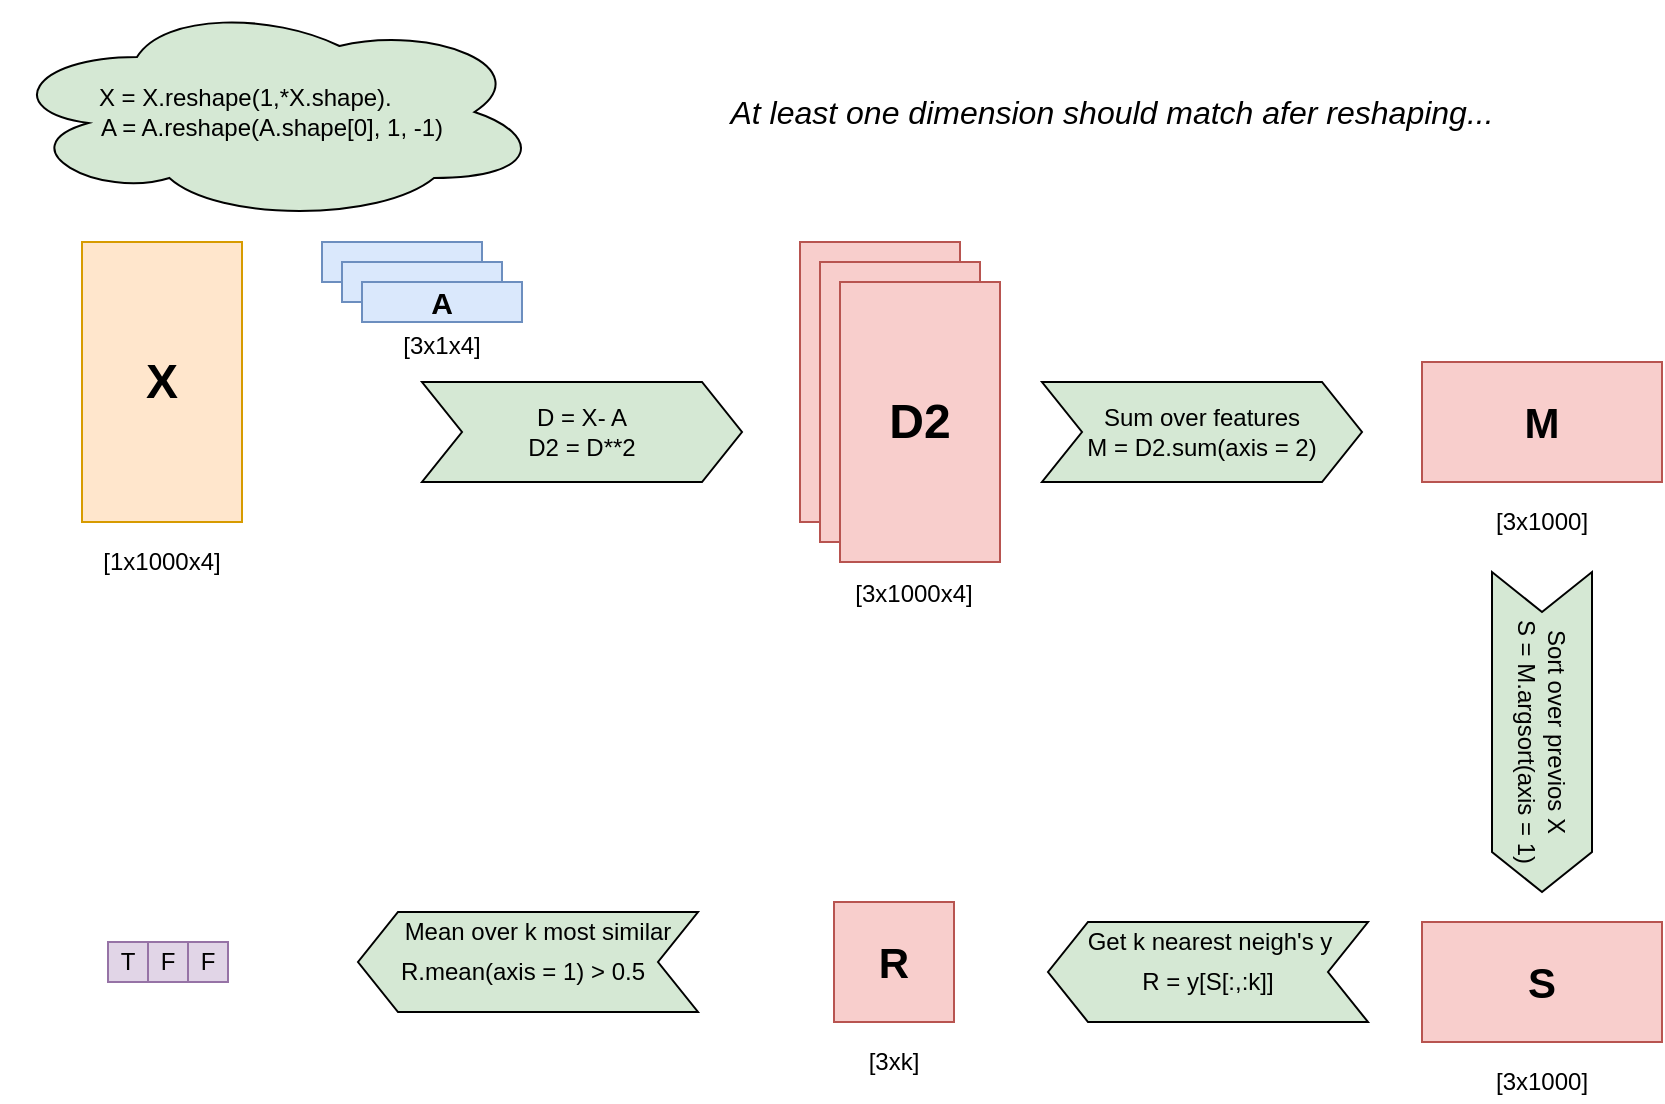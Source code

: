 <mxfile version="12.6.5" type="device"><diagram id="TDpR3wMtf8iuli8ON8hn" name="Page-1"><mxGraphModel dx="1426" dy="905" grid="1" gridSize="10" guides="1" tooltips="1" connect="1" arrows="1" fold="1" page="1" pageScale="1" pageWidth="850" pageHeight="1100" math="0" shadow="0"><root><mxCell id="0"/><mxCell id="1" parent="0"/><mxCell id="9KUHfy7Q2fw6GV8higMw-1" value="&lt;font style=&quot;font-size: 24px&quot;&gt;&lt;b&gt;X&lt;/b&gt;&lt;/font&gt;" style="rounded=0;whiteSpace=wrap;html=1;fillColor=#ffe6cc;strokeColor=#d79b00;" vertex="1" parent="1"><mxGeometry x="40" y="120" width="80" height="140" as="geometry"/></mxCell><mxCell id="9KUHfy7Q2fw6GV8higMw-2" value="" style="rounded=0;whiteSpace=wrap;html=1;fillColor=#dae8fc;strokeColor=#6c8ebf;" vertex="1" parent="1"><mxGeometry x="160" y="120" width="80" height="20" as="geometry"/></mxCell><mxCell id="9KUHfy7Q2fw6GV8higMw-7" value="[1x1000x4]" style="text;html=1;strokeColor=none;fillColor=none;align=center;verticalAlign=middle;whiteSpace=wrap;rounded=0;" vertex="1" parent="1"><mxGeometry x="60" y="270" width="40" height="20" as="geometry"/></mxCell><mxCell id="9KUHfy7Q2fw6GV8higMw-9" value="[3x1x4]" style="text;html=1;strokeColor=none;fillColor=none;align=center;verticalAlign=middle;whiteSpace=wrap;rounded=0;" vertex="1" parent="1"><mxGeometry x="200" y="162" width="40" height="20" as="geometry"/></mxCell><mxCell id="9KUHfy7Q2fw6GV8higMw-14" value="&lt;font style=&quot;font-size: 24px&quot;&gt;&lt;b&gt;D2&lt;/b&gt;&lt;/font&gt;" style="rounded=0;whiteSpace=wrap;html=1;fillColor=#f8cecc;strokeColor=#b85450;" vertex="1" parent="1"><mxGeometry x="399" y="120" width="80" height="140" as="geometry"/></mxCell><mxCell id="9KUHfy7Q2fw6GV8higMw-15" value="[3x1000x4]" style="text;html=1;strokeColor=none;fillColor=none;align=center;verticalAlign=middle;whiteSpace=wrap;rounded=0;" vertex="1" parent="1"><mxGeometry x="436" y="286" width="40" height="20" as="geometry"/></mxCell><mxCell id="9KUHfy7Q2fw6GV8higMw-16" value="&lt;font style=&quot;font-size: 24px&quot;&gt;&lt;b&gt;D2&lt;/b&gt;&lt;/font&gt;" style="rounded=0;whiteSpace=wrap;html=1;fillColor=#f8cecc;strokeColor=#b85450;" vertex="1" parent="1"><mxGeometry x="409" y="130" width="80" height="140" as="geometry"/></mxCell><mxCell id="9KUHfy7Q2fw6GV8higMw-17" value="&lt;font style=&quot;font-size: 24px&quot;&gt;&lt;b&gt;D2&lt;/b&gt;&lt;/font&gt;" style="rounded=0;whiteSpace=wrap;html=1;fillColor=#f8cecc;strokeColor=#b85450;" vertex="1" parent="1"><mxGeometry x="419" y="140" width="80" height="140" as="geometry"/></mxCell><mxCell id="9KUHfy7Q2fw6GV8higMw-20" value="" style="rounded=0;whiteSpace=wrap;html=1;fillColor=#dae8fc;strokeColor=#6c8ebf;" vertex="1" parent="1"><mxGeometry x="170" y="130" width="80" height="20" as="geometry"/></mxCell><mxCell id="9KUHfy7Q2fw6GV8higMw-21" value="&lt;font style=&quot;font-size: 15px&quot;&gt;&lt;b&gt;A&lt;/b&gt;&lt;/font&gt;" style="rounded=0;whiteSpace=wrap;html=1;fillColor=#dae8fc;strokeColor=#6c8ebf;" vertex="1" parent="1"><mxGeometry x="180" y="140" width="80" height="20" as="geometry"/></mxCell><mxCell id="9KUHfy7Q2fw6GV8higMw-29" value="&lt;b&gt;&lt;font style=&quot;font-size: 21px&quot;&gt;M&lt;/font&gt;&lt;/b&gt;" style="rounded=0;whiteSpace=wrap;html=1;fillColor=#f8cecc;strokeColor=#b85450;" vertex="1" parent="1"><mxGeometry x="710" y="180" width="120" height="60" as="geometry"/></mxCell><mxCell id="9KUHfy7Q2fw6GV8higMw-30" value="D = X- A&lt;br&gt;D2 = D**2" style="shape=step;perimeter=stepPerimeter;whiteSpace=wrap;html=1;fixedSize=1;fillColor=#D5E8D4;" vertex="1" parent="1"><mxGeometry x="210" y="190" width="160" height="50" as="geometry"/></mxCell><mxCell id="9KUHfy7Q2fw6GV8higMw-31" value="&lt;span style=&quot;white-space: nowrap&quot;&gt;Sum over features&lt;br&gt;&lt;/span&gt;&lt;span style=&quot;white-space: nowrap&quot;&gt;M = D2.sum(axis = 2)&lt;/span&gt;" style="shape=step;perimeter=stepPerimeter;whiteSpace=wrap;html=1;fixedSize=1;fillColor=#D5E8D4;" vertex="1" parent="1"><mxGeometry x="520" y="190" width="160" height="50" as="geometry"/></mxCell><mxCell id="9KUHfy7Q2fw6GV8higMw-32" value="[3x1000]" style="text;html=1;strokeColor=none;fillColor=none;align=center;verticalAlign=middle;whiteSpace=wrap;rounded=0;" vertex="1" parent="1"><mxGeometry x="750" y="250" width="40" height="20" as="geometry"/></mxCell><mxCell id="9KUHfy7Q2fw6GV8higMw-33" value="X = X.reshape(1,*X.shape).&amp;nbsp; &amp;nbsp; &amp;nbsp; &amp;nbsp;&amp;nbsp;&lt;br&gt;A = A.reshape(A.shape[0], 1, -1)" style="ellipse;shape=cloud;whiteSpace=wrap;html=1;fillColor=#D5E8D4;" vertex="1" parent="1"><mxGeometry width="270" height="110" as="geometry"/></mxCell><mxCell id="9KUHfy7Q2fw6GV8higMw-34" value="&lt;i&gt;&lt;font style=&quot;font-size: 16px&quot;&gt;At least one dimension should match afer reshaping...&lt;/font&gt;&lt;/i&gt;" style="text;html=1;strokeColor=none;fillColor=none;align=center;verticalAlign=middle;whiteSpace=wrap;rounded=0;" vertex="1" parent="1"><mxGeometry x="330" y="50" width="450" height="10" as="geometry"/></mxCell><mxCell id="9KUHfy7Q2fw6GV8higMw-36" value="&lt;span style=&quot;white-space: nowrap&quot;&gt;Sort over previos X&lt;/span&gt;&lt;br&gt;&lt;span style=&quot;white-space: nowrap&quot;&gt;&amp;nbsp; &amp;nbsp;S = M.argsort(axis = 1)&lt;/span&gt;&lt;br&gt;" style="shape=step;perimeter=stepPerimeter;whiteSpace=wrap;html=1;fixedSize=1;fillColor=#D5E8D4;rotation=90;" vertex="1" parent="1"><mxGeometry x="690" y="340" width="160" height="50" as="geometry"/></mxCell><mxCell id="9KUHfy7Q2fw6GV8higMw-37" value="&lt;span style=&quot;font-size: 21px&quot;&gt;&lt;b&gt;S&lt;/b&gt;&lt;/span&gt;" style="rounded=0;whiteSpace=wrap;html=1;fillColor=#f8cecc;strokeColor=#b85450;" vertex="1" parent="1"><mxGeometry x="710" y="460" width="120" height="60" as="geometry"/></mxCell><mxCell id="9KUHfy7Q2fw6GV8higMw-38" value="[3x1000]" style="text;html=1;strokeColor=none;fillColor=none;align=center;verticalAlign=middle;whiteSpace=wrap;rounded=0;" vertex="1" parent="1"><mxGeometry x="750" y="530" width="40" height="20" as="geometry"/></mxCell><mxCell id="9KUHfy7Q2fw6GV8higMw-43" value="" style="shape=step;perimeter=stepPerimeter;whiteSpace=wrap;html=1;fixedSize=1;fillColor=#D5E8D4;rotation=-180;" vertex="1" parent="1"><mxGeometry x="523" y="460" width="160" height="50" as="geometry"/></mxCell><mxCell id="9KUHfy7Q2fw6GV8higMw-44" value="Get k nearest neigh's y&lt;br&gt;" style="text;html=1;strokeColor=none;fillColor=none;align=center;verticalAlign=middle;whiteSpace=wrap;rounded=0;" vertex="1" parent="1"><mxGeometry x="534" y="460" width="140" height="20" as="geometry"/></mxCell><mxCell id="9KUHfy7Q2fw6GV8higMw-45" value="&lt;span style=&quot;font-size: 21px&quot;&gt;&lt;b&gt;R&lt;/b&gt;&lt;/span&gt;" style="rounded=0;whiteSpace=wrap;html=1;fillColor=#f8cecc;strokeColor=#b85450;" vertex="1" parent="1"><mxGeometry x="416" y="450" width="60" height="60" as="geometry"/></mxCell><mxCell id="9KUHfy7Q2fw6GV8higMw-46" value="[3xk]" style="text;html=1;strokeColor=none;fillColor=none;align=center;verticalAlign=middle;whiteSpace=wrap;rounded=0;" vertex="1" parent="1"><mxGeometry x="426" y="520" width="40" height="20" as="geometry"/></mxCell><mxCell id="9KUHfy7Q2fw6GV8higMw-47" value="&lt;span style=&quot;background-color: rgb(213 , 232 , 212)&quot;&gt;R = y[S[:,:k]]&lt;/span&gt;" style="text;html=1;strokeColor=none;fillColor=none;align=center;verticalAlign=middle;whiteSpace=wrap;rounded=0;" vertex="1" parent="1"><mxGeometry x="568" y="480" width="70" height="20" as="geometry"/></mxCell><mxCell id="9KUHfy7Q2fw6GV8higMw-49" value="" style="shape=step;perimeter=stepPerimeter;whiteSpace=wrap;html=1;fixedSize=1;fillColor=#D5E8D4;rotation=-180;" vertex="1" parent="1"><mxGeometry x="178" y="455" width="170" height="50" as="geometry"/></mxCell><mxCell id="9KUHfy7Q2fw6GV8higMw-50" value="Mean over k most similar" style="text;html=1;strokeColor=none;fillColor=none;align=center;verticalAlign=middle;whiteSpace=wrap;rounded=0;" vertex="1" parent="1"><mxGeometry x="198" y="455" width="140" height="20" as="geometry"/></mxCell><mxCell id="9KUHfy7Q2fw6GV8higMw-51" value="R.mean(axis = 1) &amp;gt; 0.5" style="text;html=1;strokeColor=none;fillColor=none;align=center;verticalAlign=middle;whiteSpace=wrap;rounded=0;" vertex="1" parent="1"><mxGeometry x="198" y="475" width="125" height="20" as="geometry"/></mxCell><mxCell id="9KUHfy7Q2fw6GV8higMw-55" value="" style="group;fillColor=#e1d5e7;strokeColor=#9673a6;" vertex="1" connectable="0" parent="1"><mxGeometry x="53" y="470" width="60" height="20" as="geometry"/></mxCell><mxCell id="9KUHfy7Q2fw6GV8higMw-52" value="T" style="rounded=0;whiteSpace=wrap;html=1;fillColor=#e1d5e7;strokeColor=#9673a6;" vertex="1" parent="9KUHfy7Q2fw6GV8higMw-55"><mxGeometry width="20" height="20" as="geometry"/></mxCell><mxCell id="9KUHfy7Q2fw6GV8higMw-53" value="F" style="rounded=0;whiteSpace=wrap;html=1;fillColor=#e1d5e7;strokeColor=#9673a6;" vertex="1" parent="9KUHfy7Q2fw6GV8higMw-55"><mxGeometry x="20" width="20" height="20" as="geometry"/></mxCell><mxCell id="9KUHfy7Q2fw6GV8higMw-54" value="F" style="rounded=0;whiteSpace=wrap;html=1;fillColor=#e1d5e7;strokeColor=#9673a6;" vertex="1" parent="9KUHfy7Q2fw6GV8higMw-55"><mxGeometry x="40" width="20" height="20" as="geometry"/></mxCell></root></mxGraphModel></diagram></mxfile>